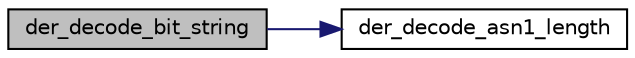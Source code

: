 digraph "der_decode_bit_string"
{
 // LATEX_PDF_SIZE
  edge [fontname="Helvetica",fontsize="10",labelfontname="Helvetica",labelfontsize="10"];
  node [fontname="Helvetica",fontsize="10",shape=record];
  rankdir="LR";
  Node0 [label="der_decode_bit_string",height=0.2,width=0.4,color="black", fillcolor="grey75", style="filled", fontcolor="black",tooltip="Store a BIT STRING."];
  Node0 -> Node1 [color="midnightblue",fontsize="10",style="solid",fontname="Helvetica"];
  Node1 [label="der_decode_asn1_length",height=0.2,width=0.4,color="black", fillcolor="white", style="filled",URL="$tomcrypt__private_8h.html#af90423764098b8876368d0984d96053a",tooltip="Decode the ASN.1 Length field."];
}
